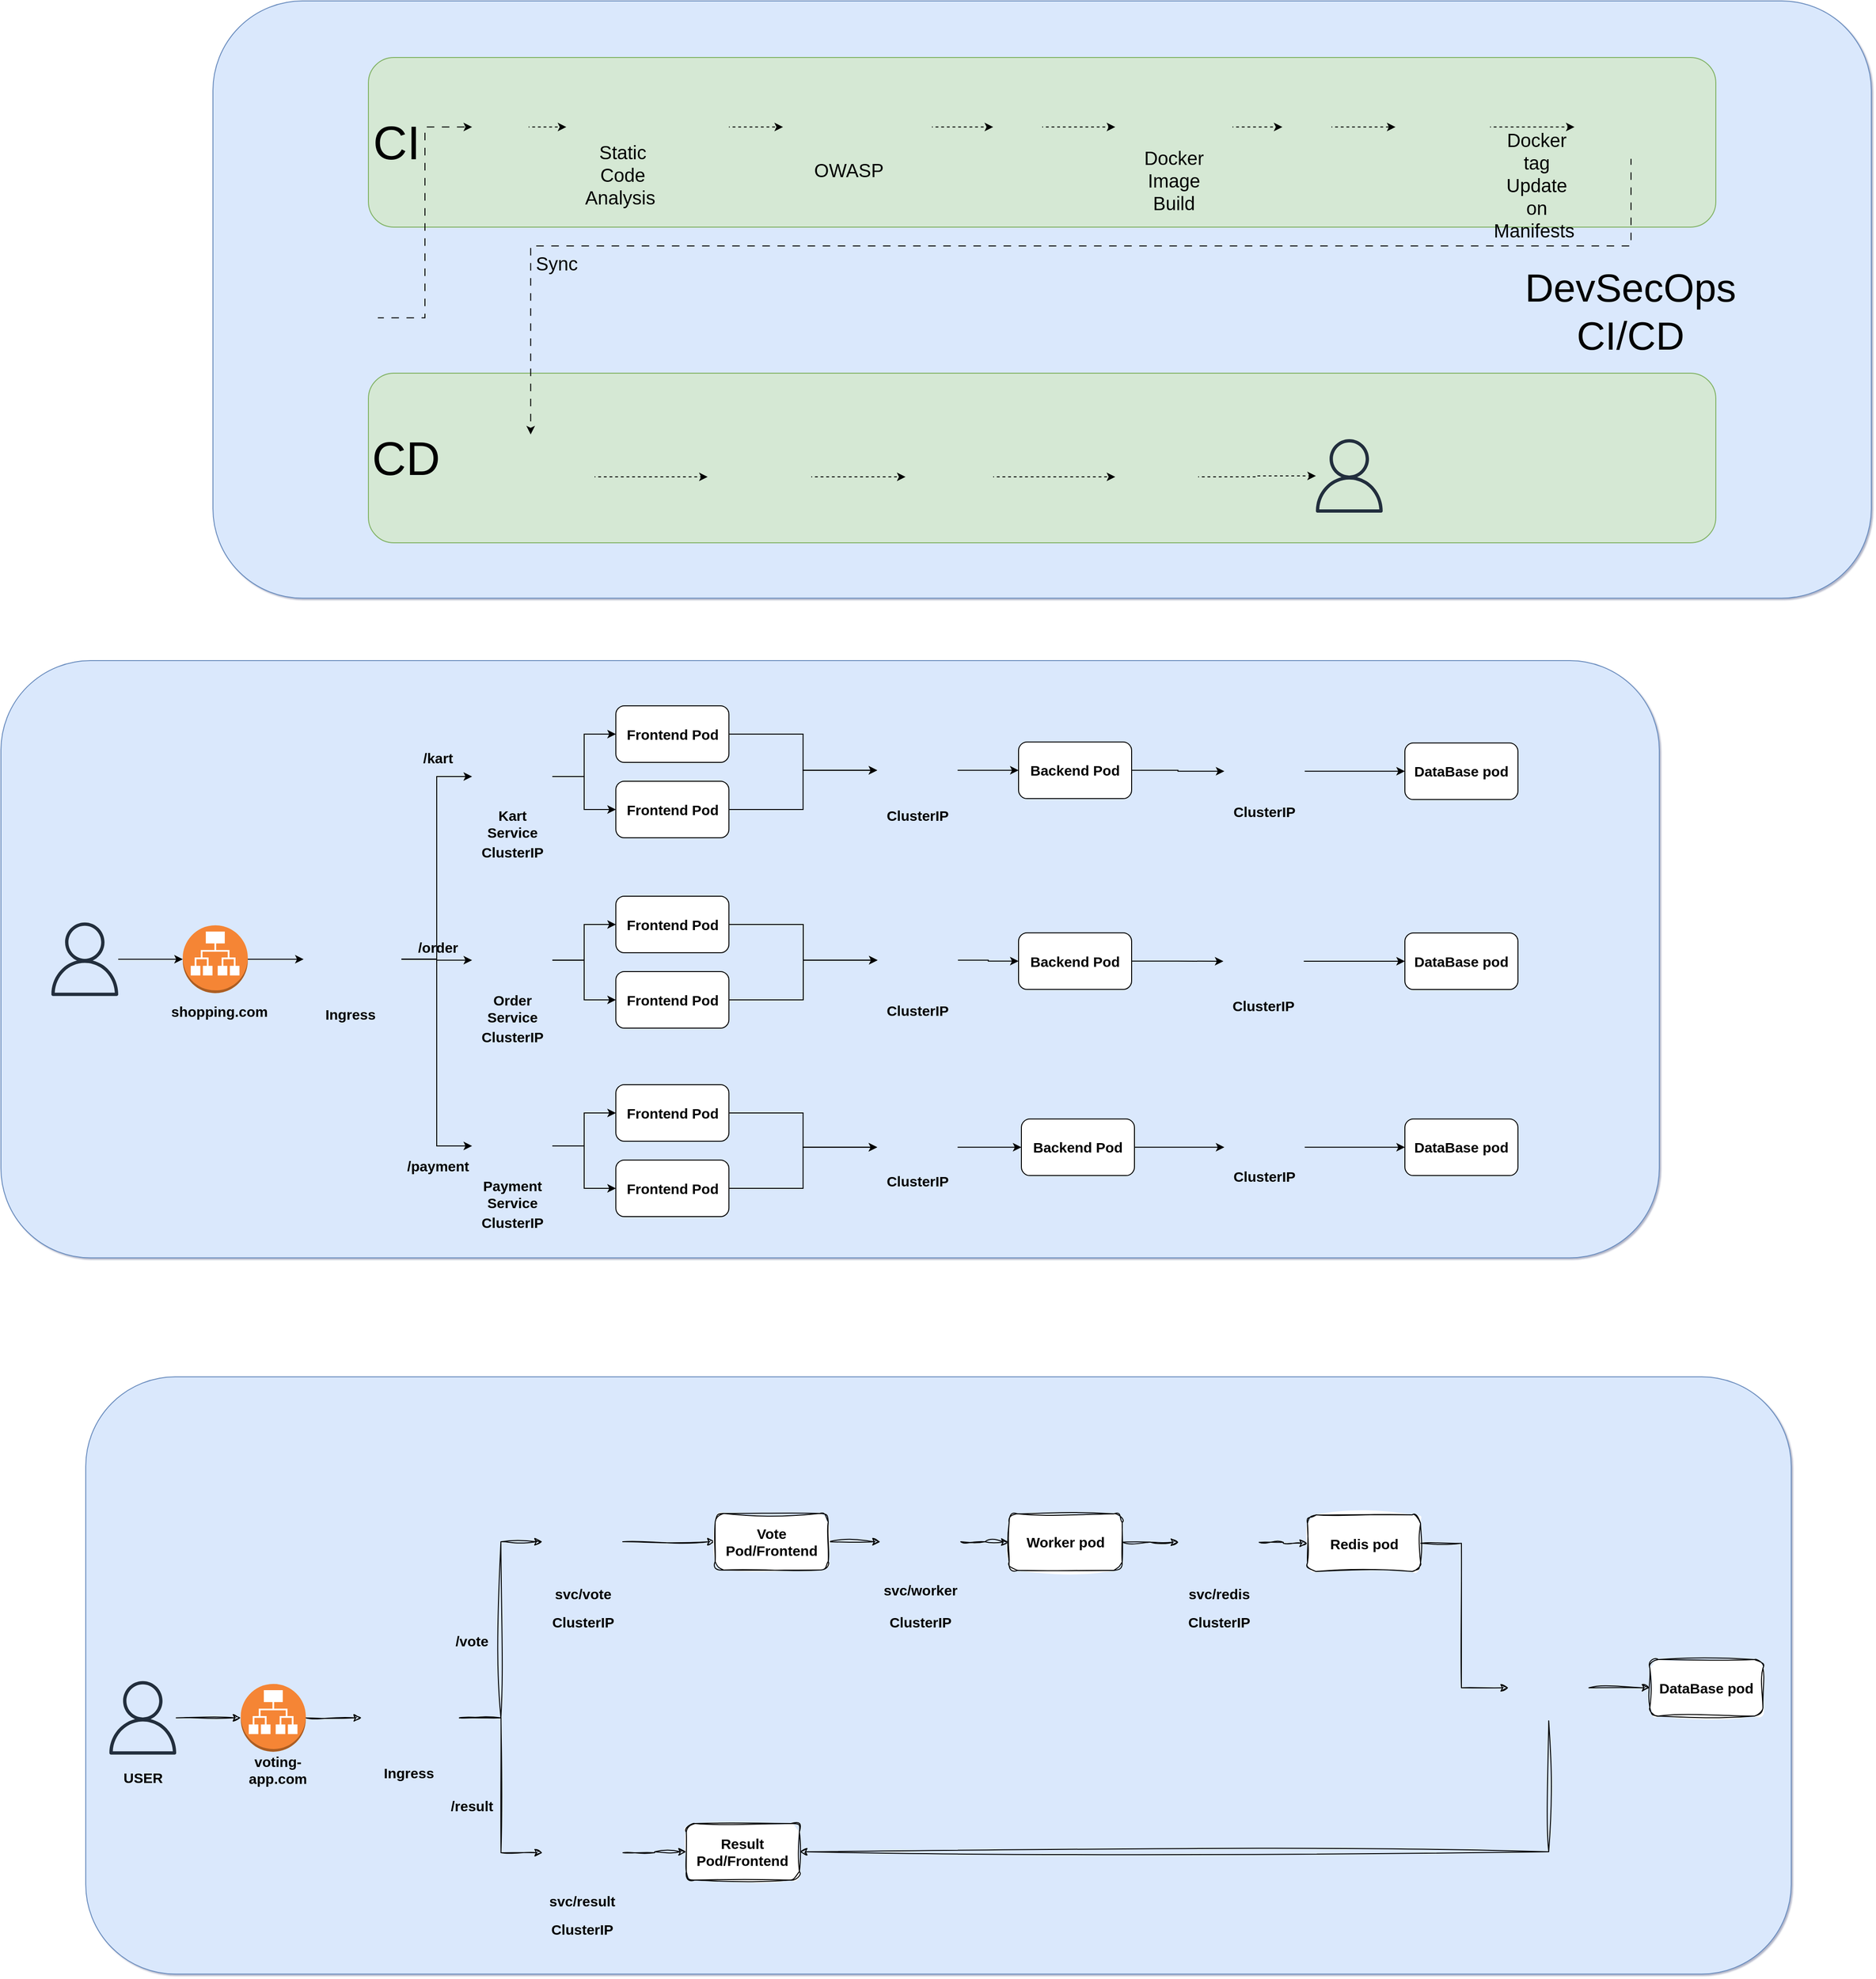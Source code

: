 <mxfile version="26.0.6">
  <diagram name="Page-1" id="FletzxpNU2K9Tte4MwrH">
    <mxGraphModel dx="3707" dy="2203" grid="1" gridSize="10" guides="1" tooltips="1" connect="1" arrows="1" fold="1" page="1" pageScale="1" pageWidth="1100" pageHeight="850" math="0" shadow="1">
      <root>
        <mxCell id="0" />
        <mxCell id="1" parent="0" />
        <mxCell id="z1S6B159UmJ4UckOpCPx-83" value="" style="rounded=1;whiteSpace=wrap;html=1;fillColor=#dae8fc;strokeColor=#6c8ebf;fontStyle=1;fontSize=15;" vertex="1" parent="1">
          <mxGeometry x="-510" y="1400" width="1810" height="633.75" as="geometry" />
        </mxCell>
        <mxCell id="Zp9bopaUCP8zhnC8v-5o-43" value="" style="rounded=1;whiteSpace=wrap;html=1;fillColor=#dae8fc;strokeColor=#6c8ebf;" parent="1" vertex="1">
          <mxGeometry x="-375" y="-60" width="1760" height="633.75" as="geometry" />
        </mxCell>
        <mxCell id="Zp9bopaUCP8zhnC8v-5o-44" value="" style="rounded=1;whiteSpace=wrap;html=1;fillColor=#d5e8d4;strokeColor=#82b366;" parent="1" vertex="1">
          <mxGeometry x="-210" width="1430" height="180" as="geometry" />
        </mxCell>
        <mxCell id="Zp9bopaUCP8zhnC8v-5o-45" value="" style="rounded=1;whiteSpace=wrap;html=1;fillColor=#d5e8d4;strokeColor=#82b366;labelBackgroundColor=none;" parent="1" vertex="1">
          <mxGeometry x="-210" y="335" width="1430" height="180" as="geometry" />
        </mxCell>
        <mxCell id="Zp9bopaUCP8zhnC8v-5o-13" style="edgeStyle=orthogonalEdgeStyle;rounded=0;orthogonalLoop=1;jettySize=auto;html=1;entryX=0;entryY=0.5;entryDx=0;entryDy=0;flowAnimation=1;" parent="1" source="Zp9bopaUCP8zhnC8v-5o-1" target="Zp9bopaUCP8zhnC8v-5o-3" edge="1">
          <mxGeometry relative="1" as="geometry" />
        </mxCell>
        <mxCell id="Zp9bopaUCP8zhnC8v-5o-1" value="" style="shape=image;verticalLabelPosition=bottom;labelBackgroundColor=default;verticalAlign=top;aspect=fixed;imageAspect=0;image=https://logolook.net/wp-content/uploads/2022/12/GitHub-Logo.png;" parent="1" vertex="1">
          <mxGeometry x="-320" y="242.5" width="120" height="67.5" as="geometry" />
        </mxCell>
        <mxCell id="Zp9bopaUCP8zhnC8v-5o-22" style="edgeStyle=orthogonalEdgeStyle;rounded=0;orthogonalLoop=1;jettySize=auto;html=1;entryX=0;entryY=0.5;entryDx=0;entryDy=0;flowAnimation=1;dashed=1;" parent="1" source="Zp9bopaUCP8zhnC8v-5o-3" target="Zp9bopaUCP8zhnC8v-5o-5" edge="1">
          <mxGeometry relative="1" as="geometry" />
        </mxCell>
        <mxCell id="Zp9bopaUCP8zhnC8v-5o-3" value="" style="shape=image;verticalLabelPosition=bottom;labelBackgroundColor=default;verticalAlign=top;aspect=fixed;imageAspect=0;image=https://upload.wikimedia.org/wikipedia/commons/thumb/e/e9/Jenkins_logo.svg/1483px-Jenkins_logo.svg.png;" parent="1" vertex="1">
          <mxGeometry x="-100" y="32.33" width="60" height="82.85" as="geometry" />
        </mxCell>
        <mxCell id="Zp9bopaUCP8zhnC8v-5o-20" style="edgeStyle=orthogonalEdgeStyle;rounded=0;orthogonalLoop=1;jettySize=auto;html=1;entryX=0;entryY=0.5;entryDx=0;entryDy=0;flowAnimation=1;dashed=1;" parent="1" source="Zp9bopaUCP8zhnC8v-5o-4" target="kJF5AU2SEee2FHh_53xt-1" edge="1">
          <mxGeometry relative="1" as="geometry">
            <mxPoint x="870" y="73.75" as="targetPoint" />
          </mxGeometry>
        </mxCell>
        <mxCell id="Zp9bopaUCP8zhnC8v-5o-4" value="" style="shape=image;verticalLabelPosition=bottom;labelBackgroundColor=default;verticalAlign=top;aspect=fixed;imageAspect=0;image=https://static-00.iconduck.com/assets.00/trivy-icon-1248x2048-jvb9x51r.png;" parent="1" vertex="1">
          <mxGeometry x="760" y="31" width="52.08" height="85.5" as="geometry" />
        </mxCell>
        <mxCell id="Zp9bopaUCP8zhnC8v-5o-21" style="edgeStyle=orthogonalEdgeStyle;rounded=0;orthogonalLoop=1;jettySize=auto;html=1;entryX=0;entryY=0.5;entryDx=0;entryDy=0;flowAnimation=1;dashed=1;" parent="1" source="Zp9bopaUCP8zhnC8v-5o-5" target="Zp9bopaUCP8zhnC8v-5o-7" edge="1">
          <mxGeometry relative="1" as="geometry" />
        </mxCell>
        <mxCell id="Zp9bopaUCP8zhnC8v-5o-5" value="" style="shape=image;verticalLabelPosition=bottom;labelBackgroundColor=default;verticalAlign=top;aspect=fixed;imageAspect=0;image=https://static-00.iconduck.com/assets.00/sonarqube-icon-2048x499-b6mw67zs.png;" parent="1" vertex="1">
          <mxGeometry y="52.76" width="172.6" height="42" as="geometry" />
        </mxCell>
        <mxCell id="yrw4BJJYyJAJMMiqZRWE-4" value="" style="edgeStyle=orthogonalEdgeStyle;rounded=0;orthogonalLoop=1;jettySize=auto;html=1;flowAnimation=1;dashed=1;" parent="1" source="Zp9bopaUCP8zhnC8v-5o-7" target="yrw4BJJYyJAJMMiqZRWE-3" edge="1">
          <mxGeometry relative="1" as="geometry" />
        </mxCell>
        <mxCell id="Zp9bopaUCP8zhnC8v-5o-7" value="" style="shape=image;verticalLabelPosition=bottom;labelBackgroundColor=default;verticalAlign=top;aspect=fixed;imageAspect=0;image=https://blogger.googleusercontent.com/img/b/R29vZ2xl/AVvXsEglo6MalGbIc81QBbz1jqOU8B0085n2UVJCaH9SfhIfxA0MYt1dEFk2-zwiD-qE16LkgxrJgrbgfuRdoyn1PJho_kqKA_0VlMfW9-waWAuhLT9El1w9XQpbyBj_-3MCTMml9gdUmU9k4Ek/s1600/DependencyCheck.png;" parent="1" vertex="1">
          <mxGeometry x="230" y="48.75" width="158.02" height="50" as="geometry" />
        </mxCell>
        <mxCell id="Zp9bopaUCP8zhnC8v-5o-12" value="" style="shape=image;verticalLabelPosition=bottom;labelBackgroundColor=default;verticalAlign=top;aspect=fixed;imageAspect=0;image=https://static-00.iconduck.com/assets.00/terraform-icon-1803x2048-hodrzd3t.png;" parent="1" vertex="1">
          <mxGeometry x="-340" y="60" width="52.8" height="60" as="geometry" />
        </mxCell>
        <mxCell id="Zp9bopaUCP8zhnC8v-5o-18" style="edgeStyle=orthogonalEdgeStyle;rounded=0;orthogonalLoop=1;jettySize=auto;html=1;entryX=0;entryY=0.5;entryDx=0;entryDy=0;flowAnimation=1;dashed=1;" parent="1" source="Zp9bopaUCP8zhnC8v-5o-15" target="Zp9bopaUCP8zhnC8v-5o-4" edge="1">
          <mxGeometry relative="1" as="geometry">
            <mxPoint x="680" y="73.75" as="targetPoint" />
          </mxGeometry>
        </mxCell>
        <mxCell id="Zp9bopaUCP8zhnC8v-5o-15" value="" style="shape=image;verticalLabelPosition=bottom;labelBackgroundColor=default;verticalAlign=top;aspect=fixed;imageAspect=0;image=https://logos-world.net/wp-content/uploads/2021/02/Docker-Logo.png;" parent="1" vertex="1">
          <mxGeometry x="582.6" y="38.75" width="124.44" height="70" as="geometry" />
        </mxCell>
        <mxCell id="Zp9bopaUCP8zhnC8v-5o-17" value="Docker Image Build" style="text;html=1;align=center;verticalAlign=middle;whiteSpace=wrap;rounded=0;fontSize=20;" parent="1" vertex="1">
          <mxGeometry x="614.82" y="115.18" width="60" height="30" as="geometry" />
        </mxCell>
        <mxCell id="Zp9bopaUCP8zhnC8v-5o-34" style="edgeStyle=orthogonalEdgeStyle;rounded=0;orthogonalLoop=1;jettySize=auto;html=1;entryX=0.5;entryY=0;entryDx=0;entryDy=0;flowAnimation=1;exitX=0.5;exitY=1;exitDx=0;exitDy=0;" parent="1" source="Zp9bopaUCP8zhnC8v-5o-36" target="Zp9bopaUCP8zhnC8v-5o-25" edge="1">
          <mxGeometry relative="1" as="geometry">
            <mxPoint x="-37.795" y="390" as="targetPoint" />
            <mxPoint x="927.429" y="93.75" as="sourcePoint" />
            <Array as="points">
              <mxPoint x="1130" y="200" />
              <mxPoint x="-38" y="200" />
            </Array>
          </mxGeometry>
        </mxCell>
        <mxCell id="Zp9bopaUCP8zhnC8v-5o-37" style="edgeStyle=orthogonalEdgeStyle;rounded=0;orthogonalLoop=1;jettySize=auto;html=1;entryX=0;entryY=0.5;entryDx=0;entryDy=0;flowAnimation=1;dashed=1;exitX=1;exitY=0.5;exitDx=0;exitDy=0;" parent="1" source="kJF5AU2SEee2FHh_53xt-1" target="Zp9bopaUCP8zhnC8v-5o-36" edge="1">
          <mxGeometry relative="1" as="geometry">
            <mxPoint x="984.95" y="73.75" as="sourcePoint" />
          </mxGeometry>
        </mxCell>
        <mxCell id="Zp9bopaUCP8zhnC8v-5o-24" value="" style="shape=image;verticalLabelPosition=bottom;labelBackgroundColor=default;verticalAlign=top;aspect=fixed;imageAspect=0;image=https://upload.wikimedia.org/wikipedia/commons/0/05/Ansible_Logo.png;" parent="1" vertex="1">
          <mxGeometry x="-353.6" y="137.5" width="80" height="80" as="geometry" />
        </mxCell>
        <mxCell id="Zp9bopaUCP8zhnC8v-5o-27" style="edgeStyle=orthogonalEdgeStyle;rounded=0;orthogonalLoop=1;jettySize=auto;html=1;entryX=0;entryY=0.5;entryDx=0;entryDy=0;flowAnimation=1;dashed=1;" parent="1" source="Zp9bopaUCP8zhnC8v-5o-25" target="Zp9bopaUCP8zhnC8v-5o-28" edge="1">
          <mxGeometry relative="1" as="geometry">
            <mxPoint x="160" y="445" as="targetPoint" />
          </mxGeometry>
        </mxCell>
        <mxCell id="Zp9bopaUCP8zhnC8v-5o-25" value="" style="shape=image;verticalLabelPosition=bottom;labelBackgroundColor=default;verticalAlign=top;aspect=fixed;imageAspect=0;image=https://www.opsmx.com/wp-content/uploads/2022/07/Argo-1-e1630327305635-1.png;" parent="1" vertex="1">
          <mxGeometry x="-105.59" y="400" width="135.59" height="90" as="geometry" />
        </mxCell>
        <mxCell id="Zp9bopaUCP8zhnC8v-5o-30" style="edgeStyle=orthogonalEdgeStyle;rounded=0;orthogonalLoop=1;jettySize=auto;html=1;flowAnimation=1;dashed=1;" parent="1" source="Zp9bopaUCP8zhnC8v-5o-28" target="Zp9bopaUCP8zhnC8v-5o-29" edge="1">
          <mxGeometry relative="1" as="geometry" />
        </mxCell>
        <mxCell id="Zp9bopaUCP8zhnC8v-5o-28" value="" style="shape=image;verticalLabelPosition=bottom;labelBackgroundColor=default;verticalAlign=top;aspect=fixed;imageAspect=0;image=https://juststickers.in/wp-content/uploads/2018/11/kubernetes-wordmark.png;" parent="1" vertex="1">
          <mxGeometry x="150" y="390" width="110" height="110" as="geometry" />
        </mxCell>
        <mxCell id="Zp9bopaUCP8zhnC8v-5o-32" style="edgeStyle=orthogonalEdgeStyle;rounded=0;orthogonalLoop=1;jettySize=auto;html=1;entryX=0;entryY=0.5;entryDx=0;entryDy=0;flowAnimation=1;dashed=1;" parent="1" source="Zp9bopaUCP8zhnC8v-5o-29" target="Zp9bopaUCP8zhnC8v-5o-31" edge="1">
          <mxGeometry relative="1" as="geometry" />
        </mxCell>
        <mxCell id="Zp9bopaUCP8zhnC8v-5o-29" value="" style="shape=image;verticalLabelPosition=bottom;labelBackgroundColor=default;verticalAlign=top;aspect=fixed;imageAspect=0;image=https://i.pinimg.com/originals/58/87/dd/5887ddf7f68aa57b38e35196f42150c7.png;" parent="1" vertex="1">
          <mxGeometry x="360" y="405" width="93.02" height="80" as="geometry" />
        </mxCell>
        <mxCell id="Zp9bopaUCP8zhnC8v-5o-47" style="edgeStyle=orthogonalEdgeStyle;rounded=0;orthogonalLoop=1;jettySize=auto;html=1;flowAnimation=1;dashed=1;" parent="1" source="Zp9bopaUCP8zhnC8v-5o-31" target="Zp9bopaUCP8zhnC8v-5o-46" edge="1">
          <mxGeometry relative="1" as="geometry" />
        </mxCell>
        <mxCell id="Zp9bopaUCP8zhnC8v-5o-31" value="" style="shape=image;verticalLabelPosition=bottom;labelBackgroundColor=default;verticalAlign=top;aspect=fixed;imageAspect=0;image=https://upload.wikimedia.org/wikipedia/commons/thumb/a/a1/Grafana_logo.svg/800px-Grafana_logo.svg.png;" parent="1" vertex="1">
          <mxGeometry x="582.6" y="400" width="88.02" height="90" as="geometry" />
        </mxCell>
        <mxCell id="Zp9bopaUCP8zhnC8v-5o-35" value="" style="shape=image;verticalLabelPosition=bottom;labelBackgroundColor=default;verticalAlign=top;aspect=fixed;imageAspect=0;image=https://static-00.iconduck.com/assets.00/aws-icon-2048x2048-ptyrjxdo.png;" parent="1" vertex="1">
          <mxGeometry x="-350" y="-36.25" width="85" height="85" as="geometry" />
        </mxCell>
        <mxCell id="Zp9bopaUCP8zhnC8v-5o-36" value="" style="shape=image;verticalLabelPosition=bottom;labelBackgroundColor=default;verticalAlign=top;aspect=fixed;imageAspect=0;image=https://logolook.net/wp-content/uploads/2022/12/GitHub-Logo.png;" parent="1" vertex="1">
          <mxGeometry x="1070" y="40" width="120" height="67.5" as="geometry" />
        </mxCell>
        <mxCell id="Zp9bopaUCP8zhnC8v-5o-46" value="" style="outlineConnect=0;fontColor=#232F3E;gradientColor=none;fillColor=#232F3D;strokeColor=none;dashed=0;verticalLabelPosition=bottom;verticalAlign=top;align=center;html=1;fontSize=12;fontStyle=0;aspect=fixed;pointerEvents=1;shape=mxgraph.aws4.user;" parent="1" vertex="1">
          <mxGeometry x="792" y="405" width="78" height="78" as="geometry" />
        </mxCell>
        <mxCell id="Zp9bopaUCP8zhnC8v-5o-48" value="DevSecOps CI/CD" style="text;html=1;align=center;verticalAlign=middle;whiteSpace=wrap;rounded=0;fontSize=42;" parent="1" vertex="1">
          <mxGeometry x="1021.4" y="230" width="217.2" height="80" as="geometry" />
        </mxCell>
        <mxCell id="Zp9bopaUCP8zhnC8v-5o-49" value="CI" style="text;html=1;align=center;verticalAlign=middle;whiteSpace=wrap;rounded=0;fontSize=50;" parent="1" vertex="1">
          <mxGeometry x="-210" y="75.0" width="60" height="30" as="geometry" />
        </mxCell>
        <mxCell id="Zp9bopaUCP8zhnC8v-5o-50" value="CD" style="text;html=1;align=center;verticalAlign=middle;whiteSpace=wrap;rounded=0;fontSize=50;" parent="1" vertex="1">
          <mxGeometry x="-200.0" y="410" width="60" height="30" as="geometry" />
        </mxCell>
        <mxCell id="Ye_nrfRPRzjRZ5T-cUN8-1" value="Docker tag Update on Manifests&amp;nbsp;" style="text;html=1;align=center;verticalAlign=middle;whiteSpace=wrap;rounded=0;strokeWidth=10;fontSize=20;" parent="1" vertex="1">
          <mxGeometry x="1000" y="120" width="60" height="30" as="geometry" />
        </mxCell>
        <mxCell id="Ye_nrfRPRzjRZ5T-cUN8-2" value="Static Code Analysis&amp;nbsp;" style="text;html=1;align=center;verticalAlign=middle;whiteSpace=wrap;rounded=0;fontSize=20;" parent="1" vertex="1">
          <mxGeometry x="30" y="108.75" width="60" height="30" as="geometry" />
        </mxCell>
        <mxCell id="Ye_nrfRPRzjRZ5T-cUN8-3" value="OWASP" style="text;html=1;align=center;verticalAlign=middle;whiteSpace=wrap;rounded=0;fontSize=20;" parent="1" vertex="1">
          <mxGeometry x="270" y="103.75" width="60" height="30" as="geometry" />
        </mxCell>
        <mxCell id="Ye_nrfRPRzjRZ5T-cUN8-4" value="Sync" style="text;html=1;align=center;verticalAlign=middle;whiteSpace=wrap;rounded=0;fontSize=20;" parent="1" vertex="1">
          <mxGeometry x="-40" y="203.44" width="60" height="30" as="geometry" />
        </mxCell>
        <mxCell id="yrw4BJJYyJAJMMiqZRWE-6" style="edgeStyle=orthogonalEdgeStyle;rounded=0;orthogonalLoop=1;jettySize=auto;html=1;entryX=0;entryY=0.5;entryDx=0;entryDy=0;flowAnimation=1;dashed=1;" parent="1" source="yrw4BJJYyJAJMMiqZRWE-3" target="Zp9bopaUCP8zhnC8v-5o-15" edge="1">
          <mxGeometry relative="1" as="geometry" />
        </mxCell>
        <mxCell id="yrw4BJJYyJAJMMiqZRWE-3" value="" style="shape=image;verticalLabelPosition=bottom;labelBackgroundColor=default;verticalAlign=top;aspect=fixed;imageAspect=0;image=https://static-00.iconduck.com/assets.00/trivy-icon-1248x2048-jvb9x51r.png;" parent="1" vertex="1">
          <mxGeometry x="453.02" y="31" width="52.08" height="85.5" as="geometry" />
        </mxCell>
        <mxCell id="kJF5AU2SEee2FHh_53xt-2" value="" style="rounded=1;whiteSpace=wrap;html=1;fillColor=#dae8fc;strokeColor=#6c8ebf;fontStyle=1;fontSize=15;" parent="1" vertex="1">
          <mxGeometry x="-600" y="639.99" width="1760" height="633.75" as="geometry" />
        </mxCell>
        <mxCell id="kJF5AU2SEee2FHh_53xt-1" value="" style="shape=image;verticalLabelPosition=bottom;labelBackgroundColor=default;verticalAlign=top;aspect=fixed;imageAspect=0;image=https://images.squarespace-cdn.com/content/v1/5979393017bffc7e4595795b/1612198269255-W6DPDQBCHH716OYRSJWJ/docker-hub-logo.png;" parent="1" vertex="1">
          <mxGeometry x="880" y="33.75" width="100.39" height="80" as="geometry" />
        </mxCell>
        <mxCell id="kJF5AU2SEee2FHh_53xt-3" value="" style="outlineConnect=0;fontColor=#232F3E;gradientColor=none;fillColor=#232F3D;strokeColor=none;dashed=0;verticalLabelPosition=bottom;verticalAlign=top;align=center;html=1;fontSize=15;fontStyle=1;aspect=fixed;pointerEvents=1;shape=mxgraph.aws4.user;" parent="1" vertex="1">
          <mxGeometry x="-550" y="917.87" width="78" height="78" as="geometry" />
        </mxCell>
        <mxCell id="kJF5AU2SEee2FHh_53xt-7" style="edgeStyle=orthogonalEdgeStyle;rounded=0;orthogonalLoop=1;jettySize=auto;html=1;entryX=0;entryY=0.5;entryDx=0;entryDy=0;fontStyle=1;fontSize=15;" parent="1" source="kJF5AU2SEee2FHh_53xt-4" target="kJF5AU2SEee2FHh_53xt-6" edge="1">
          <mxGeometry relative="1" as="geometry" />
        </mxCell>
        <mxCell id="kJF5AU2SEee2FHh_53xt-4" value="" style="outlineConnect=0;dashed=0;verticalLabelPosition=bottom;verticalAlign=top;align=center;html=1;shape=mxgraph.aws3.application_load_balancer;fillColor=#F58534;gradientColor=none;fontStyle=1;fontSize=15;" parent="1" vertex="1">
          <mxGeometry x="-407" y="920.87" width="69" height="72" as="geometry" />
        </mxCell>
        <mxCell id="kJF5AU2SEee2FHh_53xt-5" style="edgeStyle=orthogonalEdgeStyle;rounded=0;orthogonalLoop=1;jettySize=auto;html=1;entryX=0;entryY=0.5;entryDx=0;entryDy=0;entryPerimeter=0;fontStyle=1;fontSize=15;" parent="1" source="kJF5AU2SEee2FHh_53xt-3" target="kJF5AU2SEee2FHh_53xt-4" edge="1">
          <mxGeometry relative="1" as="geometry" />
        </mxCell>
        <mxCell id="kJF5AU2SEee2FHh_53xt-11" style="edgeStyle=orthogonalEdgeStyle;rounded=0;orthogonalLoop=1;jettySize=auto;html=1;entryX=0;entryY=0.5;entryDx=0;entryDy=0;fontStyle=1;fontSize=15;" parent="1" source="kJF5AU2SEee2FHh_53xt-6" target="kJF5AU2SEee2FHh_53xt-10" edge="1">
          <mxGeometry relative="1" as="geometry" />
        </mxCell>
        <mxCell id="kJF5AU2SEee2FHh_53xt-26" style="edgeStyle=orthogonalEdgeStyle;rounded=0;orthogonalLoop=1;jettySize=auto;html=1;entryX=0;entryY=0.5;entryDx=0;entryDy=0;fontStyle=1;fontSize=15;" parent="1" source="kJF5AU2SEee2FHh_53xt-6" target="kJF5AU2SEee2FHh_53xt-25" edge="1">
          <mxGeometry relative="1" as="geometry" />
        </mxCell>
        <mxCell id="kJF5AU2SEee2FHh_53xt-30" style="edgeStyle=orthogonalEdgeStyle;rounded=0;orthogonalLoop=1;jettySize=auto;html=1;entryX=0;entryY=0.5;entryDx=0;entryDy=0;fontStyle=1;fontSize=15;" parent="1" source="kJF5AU2SEee2FHh_53xt-6" target="kJF5AU2SEee2FHh_53xt-28" edge="1">
          <mxGeometry relative="1" as="geometry" />
        </mxCell>
        <mxCell id="kJF5AU2SEee2FHh_53xt-6" value="" style="shape=image;verticalLabelPosition=bottom;labelBackgroundColor=default;verticalAlign=top;aspect=fixed;imageAspect=0;image=https://miro.medium.com/v2/resize:fit:672/1*IBh4DjOb02cT1TPW5GFZDg.png;fontStyle=1;fontSize=15;" parent="1" vertex="1">
          <mxGeometry x="-278.78" y="916.87" width="103.78" height="80" as="geometry" />
        </mxCell>
        <mxCell id="kJF5AU2SEee2FHh_53xt-18" style="edgeStyle=orthogonalEdgeStyle;rounded=0;orthogonalLoop=1;jettySize=auto;html=1;entryX=0;entryY=0.5;entryDx=0;entryDy=0;fontStyle=1;fontSize=15;" parent="1" source="kJF5AU2SEee2FHh_53xt-10" target="kJF5AU2SEee2FHh_53xt-17" edge="1">
          <mxGeometry relative="1" as="geometry" />
        </mxCell>
        <mxCell id="kJF5AU2SEee2FHh_53xt-22" style="edgeStyle=orthogonalEdgeStyle;rounded=0;orthogonalLoop=1;jettySize=auto;html=1;entryX=0;entryY=0.5;entryDx=0;entryDy=0;fontStyle=1;fontSize=15;" parent="1" source="kJF5AU2SEee2FHh_53xt-10" target="kJF5AU2SEee2FHh_53xt-20" edge="1">
          <mxGeometry relative="1" as="geometry" />
        </mxCell>
        <mxCell id="kJF5AU2SEee2FHh_53xt-10" value="" style="shape=image;verticalLabelPosition=bottom;labelBackgroundColor=default;verticalAlign=top;aspect=fixed;imageAspect=0;image=https://miro.medium.com/v2/resize:fit:546/1*ZlQffqUWhkxqbKI--ZUitg.png;fontStyle=1;fontSize=15;" parent="1" vertex="1">
          <mxGeometry x="-100" y="728" width="85.31" height="70" as="geometry" />
        </mxCell>
        <mxCell id="kJF5AU2SEee2FHh_53xt-14" value="" style="shape=image;verticalLabelPosition=bottom;labelBackgroundColor=default;verticalAlign=top;aspect=fixed;imageAspect=0;image=https://juststickers.in/wp-content/uploads/2018/11/kubernetes-wordmark.png;fontStyle=1;fontSize=15;" parent="1" vertex="1">
          <mxGeometry x="-343.6" y="650" width="60" height="60" as="geometry" />
        </mxCell>
        <mxCell id="kJF5AU2SEee2FHh_53xt-50" style="edgeStyle=orthogonalEdgeStyle;rounded=0;orthogonalLoop=1;jettySize=auto;html=1;entryX=0;entryY=0.5;entryDx=0;entryDy=0;fontStyle=1;fontSize=15;" parent="1" source="kJF5AU2SEee2FHh_53xt-17" target="kJF5AU2SEee2FHh_53xt-42" edge="1">
          <mxGeometry relative="1" as="geometry" />
        </mxCell>
        <mxCell id="kJF5AU2SEee2FHh_53xt-17" value="Frontend Pod" style="rounded=1;whiteSpace=wrap;html=1;fontStyle=1;fontSize=15;" parent="1" vertex="1">
          <mxGeometry x="52.6" y="688" width="120" height="60" as="geometry" />
        </mxCell>
        <mxCell id="kJF5AU2SEee2FHh_53xt-51" style="edgeStyle=orthogonalEdgeStyle;rounded=0;orthogonalLoop=1;jettySize=auto;html=1;entryX=0;entryY=0.5;entryDx=0;entryDy=0;fontStyle=1;fontSize=15;" parent="1" source="kJF5AU2SEee2FHh_53xt-20" target="kJF5AU2SEee2FHh_53xt-42" edge="1">
          <mxGeometry relative="1" as="geometry" />
        </mxCell>
        <mxCell id="kJF5AU2SEee2FHh_53xt-20" value="Frontend Pod" style="rounded=1;whiteSpace=wrap;html=1;fontStyle=1;fontSize=15;" parent="1" vertex="1">
          <mxGeometry x="52.6" y="768" width="120" height="60" as="geometry" />
        </mxCell>
        <mxCell id="kJF5AU2SEee2FHh_53xt-24" value="Kart Service" style="text;html=1;align=center;verticalAlign=middle;whiteSpace=wrap;rounded=0;fontStyle=1;fontSize=15;" parent="1" vertex="1">
          <mxGeometry x="-87.34" y="798" width="60" height="30" as="geometry" />
        </mxCell>
        <mxCell id="kJF5AU2SEee2FHh_53xt-37" style="edgeStyle=orthogonalEdgeStyle;rounded=0;orthogonalLoop=1;jettySize=auto;html=1;entryX=0;entryY=0.5;entryDx=0;entryDy=0;fontStyle=1;fontSize=15;" parent="1" source="kJF5AU2SEee2FHh_53xt-25" target="kJF5AU2SEee2FHh_53xt-31" edge="1">
          <mxGeometry relative="1" as="geometry" />
        </mxCell>
        <mxCell id="kJF5AU2SEee2FHh_53xt-38" style="edgeStyle=orthogonalEdgeStyle;rounded=0;orthogonalLoop=1;jettySize=auto;html=1;entryX=0;entryY=0.5;entryDx=0;entryDy=0;fontStyle=1;fontSize=15;" parent="1" source="kJF5AU2SEee2FHh_53xt-25" target="kJF5AU2SEee2FHh_53xt-32" edge="1">
          <mxGeometry relative="1" as="geometry" />
        </mxCell>
        <mxCell id="kJF5AU2SEee2FHh_53xt-25" value="" style="shape=image;verticalLabelPosition=bottom;labelBackgroundColor=default;verticalAlign=top;aspect=fixed;imageAspect=0;image=https://miro.medium.com/v2/resize:fit:546/1*ZlQffqUWhkxqbKI--ZUitg.png;fontStyle=1;fontSize=15;" parent="1" vertex="1">
          <mxGeometry x="-100" y="922.87" width="85.31" height="70" as="geometry" />
        </mxCell>
        <mxCell id="kJF5AU2SEee2FHh_53xt-27" value="Order Service" style="text;html=1;align=center;verticalAlign=middle;whiteSpace=wrap;rounded=0;fontStyle=1;fontSize=15;" parent="1" vertex="1">
          <mxGeometry x="-87.34" y="994" width="60" height="30" as="geometry" />
        </mxCell>
        <mxCell id="kJF5AU2SEee2FHh_53xt-35" style="edgeStyle=orthogonalEdgeStyle;rounded=0;orthogonalLoop=1;jettySize=auto;html=1;entryX=0;entryY=0.5;entryDx=0;entryDy=0;fontStyle=1;fontSize=15;" parent="1" source="kJF5AU2SEee2FHh_53xt-28" target="kJF5AU2SEee2FHh_53xt-33" edge="1">
          <mxGeometry relative="1" as="geometry" />
        </mxCell>
        <mxCell id="kJF5AU2SEee2FHh_53xt-36" style="edgeStyle=orthogonalEdgeStyle;rounded=0;orthogonalLoop=1;jettySize=auto;html=1;entryX=0;entryY=0.5;entryDx=0;entryDy=0;fontStyle=1;fontSize=15;" parent="1" source="kJF5AU2SEee2FHh_53xt-28" target="kJF5AU2SEee2FHh_53xt-34" edge="1">
          <mxGeometry relative="1" as="geometry" />
        </mxCell>
        <mxCell id="kJF5AU2SEee2FHh_53xt-28" value="" style="shape=image;verticalLabelPosition=bottom;labelBackgroundColor=default;verticalAlign=top;aspect=fixed;imageAspect=0;image=https://miro.medium.com/v2/resize:fit:546/1*ZlQffqUWhkxqbKI--ZUitg.png;fontStyle=1;fontSize=15;" parent="1" vertex="1">
          <mxGeometry x="-100" y="1120" width="85.31" height="70" as="geometry" />
        </mxCell>
        <mxCell id="kJF5AU2SEee2FHh_53xt-29" value="Payment Service" style="text;html=1;align=center;verticalAlign=middle;whiteSpace=wrap;rounded=0;fontStyle=1;fontSize=15;" parent="1" vertex="1">
          <mxGeometry x="-87.34" y="1191" width="60" height="30" as="geometry" />
        </mxCell>
        <mxCell id="kJF5AU2SEee2FHh_53xt-48" style="edgeStyle=orthogonalEdgeStyle;rounded=0;orthogonalLoop=1;jettySize=auto;html=1;entryX=0;entryY=0.5;entryDx=0;entryDy=0;fontStyle=1;fontSize=15;" parent="1" source="kJF5AU2SEee2FHh_53xt-31" target="kJF5AU2SEee2FHh_53xt-40" edge="1">
          <mxGeometry relative="1" as="geometry" />
        </mxCell>
        <mxCell id="kJF5AU2SEee2FHh_53xt-31" value="Frontend Pod" style="rounded=1;whiteSpace=wrap;html=1;fontStyle=1;fontSize=15;" parent="1" vertex="1">
          <mxGeometry x="52.6" y="890" width="120" height="60" as="geometry" />
        </mxCell>
        <mxCell id="kJF5AU2SEee2FHh_53xt-49" style="edgeStyle=orthogonalEdgeStyle;rounded=0;orthogonalLoop=1;jettySize=auto;html=1;entryX=0;entryY=0.5;entryDx=0;entryDy=0;fontStyle=1;fontSize=15;" parent="1" source="kJF5AU2SEee2FHh_53xt-32" target="kJF5AU2SEee2FHh_53xt-40" edge="1">
          <mxGeometry relative="1" as="geometry" />
        </mxCell>
        <mxCell id="kJF5AU2SEee2FHh_53xt-32" value="Frontend Pod" style="rounded=1;whiteSpace=wrap;html=1;fontStyle=1;fontSize=15;" parent="1" vertex="1">
          <mxGeometry x="52.6" y="970" width="120" height="60" as="geometry" />
        </mxCell>
        <mxCell id="kJF5AU2SEee2FHh_53xt-46" style="edgeStyle=orthogonalEdgeStyle;rounded=0;orthogonalLoop=1;jettySize=auto;html=1;entryX=0;entryY=0.5;entryDx=0;entryDy=0;fontStyle=1;fontSize=15;" parent="1" source="kJF5AU2SEee2FHh_53xt-33" target="kJF5AU2SEee2FHh_53xt-44" edge="1">
          <mxGeometry relative="1" as="geometry" />
        </mxCell>
        <mxCell id="kJF5AU2SEee2FHh_53xt-33" value="Frontend Pod" style="rounded=1;whiteSpace=wrap;html=1;fontStyle=1;fontSize=15;" parent="1" vertex="1">
          <mxGeometry x="52.6" y="1090" width="120" height="60" as="geometry" />
        </mxCell>
        <mxCell id="kJF5AU2SEee2FHh_53xt-47" style="edgeStyle=orthogonalEdgeStyle;rounded=0;orthogonalLoop=1;jettySize=auto;html=1;fontStyle=1;fontSize=15;" parent="1" source="kJF5AU2SEee2FHh_53xt-34" target="kJF5AU2SEee2FHh_53xt-44" edge="1">
          <mxGeometry relative="1" as="geometry" />
        </mxCell>
        <mxCell id="kJF5AU2SEee2FHh_53xt-34" value="Frontend Pod" style="rounded=1;whiteSpace=wrap;html=1;fontStyle=1;fontSize=15;" parent="1" vertex="1">
          <mxGeometry x="52.6" y="1170" width="120" height="60" as="geometry" />
        </mxCell>
        <mxCell id="kJF5AU2SEee2FHh_53xt-57" style="edgeStyle=orthogonalEdgeStyle;rounded=0;orthogonalLoop=1;jettySize=auto;html=1;entryX=0;entryY=0.5;entryDx=0;entryDy=0;fontStyle=1;fontSize=15;" parent="1" source="kJF5AU2SEee2FHh_53xt-40" target="kJF5AU2SEee2FHh_53xt-54" edge="1">
          <mxGeometry relative="1" as="geometry" />
        </mxCell>
        <mxCell id="kJF5AU2SEee2FHh_53xt-40" value="" style="shape=image;verticalLabelPosition=bottom;labelBackgroundColor=default;verticalAlign=top;aspect=fixed;imageAspect=0;image=https://miro.medium.com/v2/resize:fit:546/1*ZlQffqUWhkxqbKI--ZUitg.png;fontStyle=1;fontSize=15;" parent="1" vertex="1">
          <mxGeometry x="330.36" y="922.87" width="85.31" height="70" as="geometry" />
        </mxCell>
        <mxCell id="kJF5AU2SEee2FHh_53xt-41" value="ClusterIP" style="text;html=1;align=center;verticalAlign=middle;whiteSpace=wrap;rounded=0;fontStyle=1;fontSize=15;" parent="1" vertex="1">
          <mxGeometry x="343.38" y="996" width="60" height="30" as="geometry" />
        </mxCell>
        <mxCell id="kJF5AU2SEee2FHh_53xt-53" style="edgeStyle=orthogonalEdgeStyle;rounded=0;orthogonalLoop=1;jettySize=auto;html=1;entryX=0;entryY=0.5;entryDx=0;entryDy=0;fontStyle=1;fontSize=15;" parent="1" source="kJF5AU2SEee2FHh_53xt-42" target="kJF5AU2SEee2FHh_53xt-52" edge="1">
          <mxGeometry relative="1" as="geometry" />
        </mxCell>
        <mxCell id="kJF5AU2SEee2FHh_53xt-42" value="" style="shape=image;verticalLabelPosition=bottom;labelBackgroundColor=default;verticalAlign=top;aspect=fixed;imageAspect=0;image=https://miro.medium.com/v2/resize:fit:546/1*ZlQffqUWhkxqbKI--ZUitg.png;fontStyle=1;fontSize=15;" parent="1" vertex="1">
          <mxGeometry x="330" y="721.43" width="85.31" height="70" as="geometry" />
        </mxCell>
        <mxCell id="kJF5AU2SEee2FHh_53xt-43" value="ClusterIP" style="text;html=1;align=center;verticalAlign=middle;whiteSpace=wrap;rounded=0;fontStyle=1;fontSize=15;" parent="1" vertex="1">
          <mxGeometry x="343.02" y="788.56" width="60" height="30" as="geometry" />
        </mxCell>
        <mxCell id="kJF5AU2SEee2FHh_53xt-56" style="edgeStyle=orthogonalEdgeStyle;rounded=0;orthogonalLoop=1;jettySize=auto;html=1;entryX=0;entryY=0.5;entryDx=0;entryDy=0;fontStyle=1;fontSize=15;" parent="1" source="kJF5AU2SEee2FHh_53xt-44" target="kJF5AU2SEee2FHh_53xt-55" edge="1">
          <mxGeometry relative="1" as="geometry" />
        </mxCell>
        <mxCell id="kJF5AU2SEee2FHh_53xt-44" value="" style="shape=image;verticalLabelPosition=bottom;labelBackgroundColor=default;verticalAlign=top;aspect=fixed;imageAspect=0;image=https://miro.medium.com/v2/resize:fit:546/1*ZlQffqUWhkxqbKI--ZUitg.png;fontStyle=1;fontSize=15;" parent="1" vertex="1">
          <mxGeometry x="330" y="1121.43" width="85.31" height="70" as="geometry" />
        </mxCell>
        <mxCell id="kJF5AU2SEee2FHh_53xt-45" value="ClusterIP" style="text;html=1;align=center;verticalAlign=middle;whiteSpace=wrap;rounded=0;fontStyle=1;fontSize=15;" parent="1" vertex="1">
          <mxGeometry x="343.02" y="1176.56" width="60" height="30" as="geometry" />
        </mxCell>
        <mxCell id="kJF5AU2SEee2FHh_53xt-65" style="edgeStyle=orthogonalEdgeStyle;rounded=0;orthogonalLoop=1;jettySize=auto;html=1;entryX=0;entryY=0.5;entryDx=0;entryDy=0;fontStyle=1;fontSize=15;" parent="1" source="kJF5AU2SEee2FHh_53xt-52" target="kJF5AU2SEee2FHh_53xt-58" edge="1">
          <mxGeometry relative="1" as="geometry" />
        </mxCell>
        <mxCell id="kJF5AU2SEee2FHh_53xt-52" value="Backend Pod" style="rounded=1;whiteSpace=wrap;html=1;fontStyle=1;fontSize=15;" parent="1" vertex="1">
          <mxGeometry x="480" y="726.43" width="120" height="60" as="geometry" />
        </mxCell>
        <mxCell id="kJF5AU2SEee2FHh_53xt-66" style="edgeStyle=orthogonalEdgeStyle;rounded=0;orthogonalLoop=1;jettySize=auto;html=1;entryX=0;entryY=0.5;entryDx=0;entryDy=0;fontStyle=1;fontSize=15;" parent="1" source="kJF5AU2SEee2FHh_53xt-54" target="kJF5AU2SEee2FHh_53xt-61" edge="1">
          <mxGeometry relative="1" as="geometry" />
        </mxCell>
        <mxCell id="kJF5AU2SEee2FHh_53xt-54" value="Backend Pod" style="rounded=1;whiteSpace=wrap;html=1;fontStyle=1;fontSize=15;" parent="1" vertex="1">
          <mxGeometry x="480" y="928.87" width="120" height="60" as="geometry" />
        </mxCell>
        <mxCell id="kJF5AU2SEee2FHh_53xt-67" style="edgeStyle=orthogonalEdgeStyle;rounded=0;orthogonalLoop=1;jettySize=auto;html=1;entryX=0;entryY=0.5;entryDx=0;entryDy=0;fontStyle=1;fontSize=15;" parent="1" source="kJF5AU2SEee2FHh_53xt-55" target="kJF5AU2SEee2FHh_53xt-63" edge="1">
          <mxGeometry relative="1" as="geometry" />
        </mxCell>
        <mxCell id="kJF5AU2SEee2FHh_53xt-55" value="Backend Pod" style="rounded=1;whiteSpace=wrap;html=1;fontStyle=1;fontSize=15;" parent="1" vertex="1">
          <mxGeometry x="483" y="1126.43" width="120" height="60" as="geometry" />
        </mxCell>
        <mxCell id="kJF5AU2SEee2FHh_53xt-69" style="edgeStyle=orthogonalEdgeStyle;rounded=0;orthogonalLoop=1;jettySize=auto;html=1;fontStyle=1;fontSize=15;" parent="1" source="kJF5AU2SEee2FHh_53xt-58" target="kJF5AU2SEee2FHh_53xt-68" edge="1">
          <mxGeometry relative="1" as="geometry" />
        </mxCell>
        <mxCell id="kJF5AU2SEee2FHh_53xt-58" value="" style="shape=image;verticalLabelPosition=bottom;labelBackgroundColor=default;verticalAlign=top;aspect=fixed;imageAspect=0;image=https://miro.medium.com/v2/resize:fit:546/1*ZlQffqUWhkxqbKI--ZUitg.png;fontStyle=1;fontSize=15;" parent="1" vertex="1">
          <mxGeometry x="698.39" y="722.43" width="85.31" height="70" as="geometry" />
        </mxCell>
        <mxCell id="kJF5AU2SEee2FHh_53xt-60" value="ClusterIP" style="text;html=1;align=center;verticalAlign=middle;whiteSpace=wrap;rounded=0;fontStyle=1;fontSize=15;" parent="1" vertex="1">
          <mxGeometry x="711.04" y="784.56" width="60" height="30" as="geometry" />
        </mxCell>
        <mxCell id="kJF5AU2SEee2FHh_53xt-71" style="edgeStyle=orthogonalEdgeStyle;rounded=0;orthogonalLoop=1;jettySize=auto;html=1;entryX=0;entryY=0.5;entryDx=0;entryDy=0;fontStyle=1;fontSize=15;" parent="1" source="kJF5AU2SEee2FHh_53xt-61" target="kJF5AU2SEee2FHh_53xt-70" edge="1">
          <mxGeometry relative="1" as="geometry" />
        </mxCell>
        <mxCell id="kJF5AU2SEee2FHh_53xt-61" value="" style="shape=image;verticalLabelPosition=bottom;labelBackgroundColor=default;verticalAlign=top;aspect=fixed;imageAspect=0;image=https://miro.medium.com/v2/resize:fit:546/1*ZlQffqUWhkxqbKI--ZUitg.png;fontStyle=1;fontSize=15;" parent="1" vertex="1">
          <mxGeometry x="697.4" y="924" width="85.31" height="70" as="geometry" />
        </mxCell>
        <mxCell id="kJF5AU2SEee2FHh_53xt-62" value="ClusterIP" style="text;html=1;align=center;verticalAlign=middle;whiteSpace=wrap;rounded=0;fontStyle=1;fontSize=15;" parent="1" vertex="1">
          <mxGeometry x="710.06" y="991" width="60" height="30" as="geometry" />
        </mxCell>
        <mxCell id="kJF5AU2SEee2FHh_53xt-73" style="edgeStyle=orthogonalEdgeStyle;rounded=0;orthogonalLoop=1;jettySize=auto;html=1;entryX=0;entryY=0.5;entryDx=0;entryDy=0;fontStyle=1;fontSize=15;" parent="1" source="kJF5AU2SEee2FHh_53xt-63" target="kJF5AU2SEee2FHh_53xt-72" edge="1">
          <mxGeometry relative="1" as="geometry" />
        </mxCell>
        <mxCell id="kJF5AU2SEee2FHh_53xt-63" value="" style="shape=image;verticalLabelPosition=bottom;labelBackgroundColor=default;verticalAlign=top;aspect=fixed;imageAspect=0;image=https://miro.medium.com/v2/resize:fit:546/1*ZlQffqUWhkxqbKI--ZUitg.png;fontStyle=1;fontSize=15;" parent="1" vertex="1">
          <mxGeometry x="698.4" y="1121.43" width="85.31" height="70" as="geometry" />
        </mxCell>
        <mxCell id="kJF5AU2SEee2FHh_53xt-64" value="ClusterIP" style="text;html=1;align=center;verticalAlign=middle;whiteSpace=wrap;rounded=0;fontStyle=1;fontSize=15;" parent="1" vertex="1">
          <mxGeometry x="711.06" y="1172.43" width="60" height="30" as="geometry" />
        </mxCell>
        <mxCell id="kJF5AU2SEee2FHh_53xt-68" value="DataBase pod" style="rounded=1;whiteSpace=wrap;html=1;fontStyle=1;fontSize=15;" parent="1" vertex="1">
          <mxGeometry x="890" y="727.43" width="120" height="60" as="geometry" />
        </mxCell>
        <mxCell id="kJF5AU2SEee2FHh_53xt-70" value="DataBase pod" style="rounded=1;whiteSpace=wrap;html=1;fontStyle=1;fontSize=15;" parent="1" vertex="1">
          <mxGeometry x="890" y="929" width="120" height="60" as="geometry" />
        </mxCell>
        <mxCell id="kJF5AU2SEee2FHh_53xt-72" value="DataBase pod" style="rounded=1;whiteSpace=wrap;html=1;fontStyle=1;fontSize=15;" parent="1" vertex="1">
          <mxGeometry x="890" y="1126.43" width="120" height="60" as="geometry" />
        </mxCell>
        <mxCell id="kJF5AU2SEee2FHh_53xt-74" value="/kart" style="text;html=1;align=center;verticalAlign=middle;whiteSpace=wrap;rounded=0;fontStyle=1;fontSize=15;" parent="1" vertex="1">
          <mxGeometry x="-165.59" y="728" width="60" height="30" as="geometry" />
        </mxCell>
        <mxCell id="kJF5AU2SEee2FHh_53xt-75" value="/order" style="text;html=1;align=center;verticalAlign=middle;whiteSpace=wrap;rounded=0;fontStyle=1;fontSize=15;" parent="1" vertex="1">
          <mxGeometry x="-165.59" y="929" width="60" height="30" as="geometry" />
        </mxCell>
        <mxCell id="kJF5AU2SEee2FHh_53xt-76" value="/payment" style="text;html=1;align=center;verticalAlign=middle;whiteSpace=wrap;rounded=0;fontStyle=1;fontSize=15;" parent="1" vertex="1">
          <mxGeometry x="-165.59" y="1161" width="60" height="30" as="geometry" />
        </mxCell>
        <mxCell id="kJF5AU2SEee2FHh_53xt-77" value="shopping.com" style="text;html=1;align=center;verticalAlign=middle;whiteSpace=wrap;rounded=0;fontStyle=1;fontSize=15;" parent="1" vertex="1">
          <mxGeometry x="-398" y="996.87" width="60" height="30" as="geometry" />
        </mxCell>
        <mxCell id="kJF5AU2SEee2FHh_53xt-78" value="Ingress" style="text;html=1;align=center;verticalAlign=middle;whiteSpace=wrap;rounded=0;fontStyle=1;fontSize=15;" parent="1" vertex="1">
          <mxGeometry x="-259" y="1000" width="60" height="30" as="geometry" />
        </mxCell>
        <mxCell id="oP_M7LKMkmoxYbeWlHsT-1" value="ClusterIP" style="text;html=1;align=center;verticalAlign=middle;whiteSpace=wrap;rounded=0;fontStyle=1;fontSize=15;" parent="1" vertex="1">
          <mxGeometry x="-87.34" y="828" width="60" height="30" as="geometry" />
        </mxCell>
        <mxCell id="oP_M7LKMkmoxYbeWlHsT-2" value="ClusterIP" style="text;html=1;align=center;verticalAlign=middle;whiteSpace=wrap;rounded=0;fontStyle=1;fontSize=15;" parent="1" vertex="1">
          <mxGeometry x="-87.34" y="1024" width="60" height="30" as="geometry" />
        </mxCell>
        <mxCell id="oP_M7LKMkmoxYbeWlHsT-3" value="ClusterIP" style="text;html=1;align=center;verticalAlign=middle;whiteSpace=wrap;rounded=0;fontStyle=1;fontSize=15;" parent="1" vertex="1">
          <mxGeometry x="-87.34" y="1221" width="60" height="30" as="geometry" />
        </mxCell>
        <mxCell id="z1S6B159UmJ4UckOpCPx-2" value="" style="outlineConnect=0;fontColor=#232F3E;gradientColor=none;fillColor=#232F3D;strokeColor=none;verticalLabelPosition=bottom;verticalAlign=top;align=center;html=1;fontSize=15;fontStyle=1;aspect=fixed;pointerEvents=1;shape=mxgraph.aws4.user;" vertex="1" parent="1">
          <mxGeometry x="-488.44" y="1722.88" width="78" height="78" as="geometry" />
        </mxCell>
        <mxCell id="z1S6B159UmJ4UckOpCPx-3" style="edgeStyle=orthogonalEdgeStyle;rounded=0;orthogonalLoop=1;jettySize=auto;html=1;entryX=0;entryY=0.5;entryDx=0;entryDy=0;fontStyle=1;fontSize=15;sketch=1;curveFitting=1;jiggle=2;" edge="1" parent="1" source="z1S6B159UmJ4UckOpCPx-4" target="z1S6B159UmJ4UckOpCPx-9">
          <mxGeometry relative="1" as="geometry" />
        </mxCell>
        <mxCell id="z1S6B159UmJ4UckOpCPx-4" value="" style="outlineConnect=0;verticalLabelPosition=bottom;verticalAlign=top;align=center;html=1;shape=mxgraph.aws3.application_load_balancer;fillColor=#F58534;gradientColor=none;fontStyle=1;fontSize=15;" vertex="1" parent="1">
          <mxGeometry x="-345.44" y="1725.88" width="69" height="72" as="geometry" />
        </mxCell>
        <mxCell id="z1S6B159UmJ4UckOpCPx-5" style="edgeStyle=orthogonalEdgeStyle;rounded=0;orthogonalLoop=1;jettySize=auto;html=1;entryX=0;entryY=0.5;entryDx=0;entryDy=0;entryPerimeter=0;fontStyle=1;fontSize=15;sketch=1;curveFitting=1;jiggle=2;" edge="1" parent="1" source="z1S6B159UmJ4UckOpCPx-2" target="z1S6B159UmJ4UckOpCPx-4">
          <mxGeometry relative="1" as="geometry" />
        </mxCell>
        <mxCell id="z1S6B159UmJ4UckOpCPx-6" style="edgeStyle=orthogonalEdgeStyle;rounded=0;orthogonalLoop=1;jettySize=auto;html=1;entryX=0;entryY=0.5;entryDx=0;entryDy=0;fontStyle=1;fontSize=15;sketch=1;curveFitting=1;jiggle=2;" edge="1" parent="1" source="z1S6B159UmJ4UckOpCPx-9" target="z1S6B159UmJ4UckOpCPx-12">
          <mxGeometry relative="1" as="geometry" />
        </mxCell>
        <mxCell id="z1S6B159UmJ4UckOpCPx-75" style="edgeStyle=orthogonalEdgeStyle;rounded=0;orthogonalLoop=1;jettySize=auto;html=1;entryX=0;entryY=0.5;entryDx=0;entryDy=0;sketch=1;curveFitting=1;jiggle=2;" edge="1" parent="1" source="z1S6B159UmJ4UckOpCPx-9" target="z1S6B159UmJ4UckOpCPx-25">
          <mxGeometry relative="1" as="geometry" />
        </mxCell>
        <mxCell id="z1S6B159UmJ4UckOpCPx-9" value="" style="shape=image;verticalLabelPosition=bottom;labelBackgroundColor=default;verticalAlign=top;aspect=fixed;imageAspect=0;image=https://miro.medium.com/v2/resize:fit:672/1*IBh4DjOb02cT1TPW5GFZDg.png;fontStyle=1;fontSize=15;sketch=1;curveFitting=1;jiggle=2;" vertex="1" parent="1">
          <mxGeometry x="-217.22" y="1721.88" width="103.78" height="80" as="geometry" />
        </mxCell>
        <mxCell id="z1S6B159UmJ4UckOpCPx-10" style="edgeStyle=orthogonalEdgeStyle;rounded=0;orthogonalLoop=1;jettySize=auto;html=1;entryX=0;entryY=0.5;entryDx=0;entryDy=0;fontStyle=1;fontSize=15;sketch=1;curveFitting=1;jiggle=2;" edge="1" parent="1" source="z1S6B159UmJ4UckOpCPx-12" target="z1S6B159UmJ4UckOpCPx-15">
          <mxGeometry relative="1" as="geometry" />
        </mxCell>
        <mxCell id="z1S6B159UmJ4UckOpCPx-12" value="" style="shape=image;verticalLabelPosition=bottom;labelBackgroundColor=default;verticalAlign=top;aspect=fixed;imageAspect=0;image=https://miro.medium.com/v2/resize:fit:546/1*ZlQffqUWhkxqbKI--ZUitg.png;fontStyle=1;fontSize=15;sketch=1;curveFitting=1;jiggle=2;" vertex="1" parent="1">
          <mxGeometry x="-25.41" y="1540" width="85.31" height="70" as="geometry" />
        </mxCell>
        <mxCell id="z1S6B159UmJ4UckOpCPx-13" value="" style="shape=image;verticalLabelPosition=bottom;labelBackgroundColor=default;verticalAlign=top;aspect=fixed;imageAspect=0;image=https://juststickers.in/wp-content/uploads/2018/11/kubernetes-wordmark.png;fontStyle=1;fontSize=15;sketch=1;curveFitting=1;jiggle=2;" vertex="1" parent="1">
          <mxGeometry x="-472" y="1430" width="100" height="100" as="geometry" />
        </mxCell>
        <mxCell id="z1S6B159UmJ4UckOpCPx-14" style="edgeStyle=orthogonalEdgeStyle;rounded=0;orthogonalLoop=1;jettySize=auto;html=1;entryX=0;entryY=0.5;entryDx=0;entryDy=0;fontStyle=1;fontSize=15;sketch=1;curveFitting=1;jiggle=2;" edge="1" parent="1" source="z1S6B159UmJ4UckOpCPx-15" target="z1S6B159UmJ4UckOpCPx-39">
          <mxGeometry relative="1" as="geometry" />
        </mxCell>
        <mxCell id="z1S6B159UmJ4UckOpCPx-15" value="Vote Pod/Frontend" style="rounded=1;whiteSpace=wrap;html=1;fontStyle=1;fontSize=15;sketch=1;curveFitting=1;jiggle=2;" vertex="1" parent="1">
          <mxGeometry x="158.03" y="1545" width="120" height="60" as="geometry" />
        </mxCell>
        <mxCell id="z1S6B159UmJ4UckOpCPx-18" value="svc/vote" style="text;html=1;align=center;verticalAlign=middle;whiteSpace=wrap;rounded=0;fontStyle=1;fontSize=15;sketch=1;curveFitting=1;jiggle=2;" vertex="1" parent="1">
          <mxGeometry x="-11.75" y="1615" width="60" height="30" as="geometry" />
        </mxCell>
        <mxCell id="z1S6B159UmJ4UckOpCPx-23" style="edgeStyle=orthogonalEdgeStyle;rounded=0;orthogonalLoop=1;jettySize=auto;html=1;entryX=0;entryY=0.5;entryDx=0;entryDy=0;fontStyle=1;fontSize=15;sketch=1;curveFitting=1;jiggle=2;" edge="1" parent="1" source="z1S6B159UmJ4UckOpCPx-25" target="z1S6B159UmJ4UckOpCPx-32">
          <mxGeometry relative="1" as="geometry" />
        </mxCell>
        <mxCell id="z1S6B159UmJ4UckOpCPx-25" value="" style="shape=image;verticalLabelPosition=bottom;labelBackgroundColor=default;verticalAlign=top;aspect=fixed;imageAspect=0;image=https://miro.medium.com/v2/resize:fit:546/1*ZlQffqUWhkxqbKI--ZUitg.png;fontStyle=1;fontSize=15;sketch=1;curveFitting=1;jiggle=2;" vertex="1" parent="1">
          <mxGeometry x="-25.22" y="1870" width="85.31" height="70" as="geometry" />
        </mxCell>
        <mxCell id="z1S6B159UmJ4UckOpCPx-26" value="svc/result" style="text;html=1;align=center;verticalAlign=middle;whiteSpace=wrap;rounded=0;fontStyle=1;fontSize=15;sketch=1;curveFitting=1;jiggle=2;" vertex="1" parent="1">
          <mxGeometry x="-12.56" y="1941" width="60" height="30" as="geometry" />
        </mxCell>
        <mxCell id="z1S6B159UmJ4UckOpCPx-32" value="Result Pod/Frontend" style="rounded=1;whiteSpace=wrap;html=1;fontStyle=1;fontSize=15;sketch=1;curveFitting=1;jiggle=2;" vertex="1" parent="1">
          <mxGeometry x="127.38" y="1874" width="120" height="60" as="geometry" />
        </mxCell>
        <mxCell id="z1S6B159UmJ4UckOpCPx-35" style="edgeStyle=orthogonalEdgeStyle;rounded=0;orthogonalLoop=1;jettySize=auto;html=1;entryX=0;entryY=0.5;entryDx=0;entryDy=0;fontStyle=1;fontSize=15;" edge="1" parent="1" target="z1S6B159UmJ4UckOpCPx-47">
          <mxGeometry relative="1" as="geometry">
            <mxPoint x="477.23" y="1762.882" as="sourcePoint" />
          </mxGeometry>
        </mxCell>
        <mxCell id="z1S6B159UmJ4UckOpCPx-38" style="edgeStyle=orthogonalEdgeStyle;rounded=0;orthogonalLoop=1;jettySize=auto;html=1;entryX=0;entryY=0.5;entryDx=0;entryDy=0;fontStyle=1;fontSize=15;sketch=1;curveFitting=1;jiggle=2;" edge="1" parent="1" source="z1S6B159UmJ4UckOpCPx-39" target="z1S6B159UmJ4UckOpCPx-45">
          <mxGeometry relative="1" as="geometry" />
        </mxCell>
        <mxCell id="z1S6B159UmJ4UckOpCPx-39" value="" style="shape=image;verticalLabelPosition=bottom;labelBackgroundColor=default;verticalAlign=top;aspect=fixed;imageAspect=0;image=https://miro.medium.com/v2/resize:fit:546/1*ZlQffqUWhkxqbKI--ZUitg.png;fontStyle=1;fontSize=15;sketch=1;curveFitting=1;jiggle=2;" vertex="1" parent="1">
          <mxGeometry x="333.3" y="1540" width="85.31" height="70" as="geometry" />
        </mxCell>
        <mxCell id="z1S6B159UmJ4UckOpCPx-44" style="edgeStyle=orthogonalEdgeStyle;rounded=0;orthogonalLoop=1;jettySize=auto;html=1;entryX=0;entryY=0.5;entryDx=0;entryDy=0;fontStyle=1;fontSize=15;sketch=1;curveFitting=1;jiggle=2;" edge="1" parent="1" source="z1S6B159UmJ4UckOpCPx-45" target="z1S6B159UmJ4UckOpCPx-51">
          <mxGeometry relative="1" as="geometry" />
        </mxCell>
        <mxCell id="z1S6B159UmJ4UckOpCPx-45" value="Worker pod" style="rounded=1;whiteSpace=wrap;html=1;fontStyle=1;fontSize=15;sketch=1;curveFitting=1;jiggle=2;" vertex="1" parent="1">
          <mxGeometry x="470.0" y="1545.43" width="120" height="60" as="geometry" />
        </mxCell>
        <mxCell id="z1S6B159UmJ4UckOpCPx-46" style="edgeStyle=orthogonalEdgeStyle;rounded=0;orthogonalLoop=1;jettySize=auto;html=1;entryX=0;entryY=0.5;entryDx=0;entryDy=0;fontStyle=1;fontSize=15;" edge="1" parent="1" target="z1S6B159UmJ4UckOpCPx-54">
          <mxGeometry relative="1" as="geometry">
            <mxPoint x="661.56" y="1763.941" as="sourcePoint" />
          </mxGeometry>
        </mxCell>
        <mxCell id="z1S6B159UmJ4UckOpCPx-50" style="edgeStyle=orthogonalEdgeStyle;rounded=0;orthogonalLoop=1;jettySize=auto;html=1;fontStyle=1;fontSize=15;sketch=1;curveFitting=1;jiggle=2;" edge="1" parent="1" source="z1S6B159UmJ4UckOpCPx-51" target="z1S6B159UmJ4UckOpCPx-59">
          <mxGeometry relative="1" as="geometry" />
        </mxCell>
        <mxCell id="z1S6B159UmJ4UckOpCPx-51" value="" style="shape=image;verticalLabelPosition=bottom;labelBackgroundColor=default;verticalAlign=top;aspect=fixed;imageAspect=0;image=https://miro.medium.com/v2/resize:fit:546/1*ZlQffqUWhkxqbKI--ZUitg.png;fontStyle=1;fontSize=15;sketch=1;curveFitting=1;jiggle=2;" vertex="1" parent="1">
          <mxGeometry x="650" y="1540.56" width="85.31" height="70" as="geometry" />
        </mxCell>
        <mxCell id="z1S6B159UmJ4UckOpCPx-52" value="ClusterIP" style="text;html=1;align=center;verticalAlign=middle;whiteSpace=wrap;rounded=0;fontStyle=1;fontSize=15;sketch=1;curveFitting=1;jiggle=2;" vertex="1" parent="1">
          <mxGeometry x="662.65" y="1645" width="60" height="30" as="geometry" />
        </mxCell>
        <mxCell id="z1S6B159UmJ4UckOpCPx-53" style="edgeStyle=orthogonalEdgeStyle;rounded=0;orthogonalLoop=1;jettySize=auto;html=1;entryX=0;entryY=0.5;entryDx=0;entryDy=0;fontStyle=1;fontSize=15;" edge="1" parent="1" target="z1S6B159UmJ4UckOpCPx-60">
          <mxGeometry relative="1" as="geometry">
            <mxPoint x="844.27" y="1764.01" as="sourcePoint" />
          </mxGeometry>
        </mxCell>
        <mxCell id="z1S6B159UmJ4UckOpCPx-71" style="edgeStyle=orthogonalEdgeStyle;rounded=0;orthogonalLoop=1;jettySize=auto;html=1;entryX=0;entryY=0.5;entryDx=0;entryDy=0;sketch=1;curveFitting=1;jiggle=2;" edge="1" parent="1" source="z1S6B159UmJ4UckOpCPx-59" target="z1S6B159UmJ4UckOpCPx-70">
          <mxGeometry relative="1" as="geometry">
            <Array as="points">
              <mxPoint x="950" y="1577" />
              <mxPoint x="950" y="1730" />
            </Array>
          </mxGeometry>
        </mxCell>
        <mxCell id="z1S6B159UmJ4UckOpCPx-59" value="Redis pod" style="rounded=1;whiteSpace=wrap;html=1;fontStyle=1;fontSize=15;sketch=1;curveFitting=1;jiggle=2;" vertex="1" parent="1">
          <mxGeometry x="786.63" y="1546.56" width="120" height="60" as="geometry" />
        </mxCell>
        <mxCell id="z1S6B159UmJ4UckOpCPx-62" value="/vote" style="text;html=1;align=center;verticalAlign=middle;whiteSpace=wrap;rounded=0;fontStyle=1;fontSize=15;sketch=1;curveFitting=1;jiggle=2;" vertex="1" parent="1">
          <mxGeometry x="-130" y="1665" width="60" height="30" as="geometry" />
        </mxCell>
        <mxCell id="z1S6B159UmJ4UckOpCPx-64" value="/result" style="text;html=1;align=center;verticalAlign=middle;whiteSpace=wrap;rounded=0;fontStyle=1;fontSize=15;sketch=1;curveFitting=1;jiggle=2;" vertex="1" parent="1">
          <mxGeometry x="-130" y="1840" width="60" height="30" as="geometry" />
        </mxCell>
        <mxCell id="z1S6B159UmJ4UckOpCPx-65" value="voting-app.com" style="text;html=1;align=center;verticalAlign=middle;whiteSpace=wrap;rounded=0;fontStyle=1;fontSize=15;sketch=1;curveFitting=1;jiggle=2;" vertex="1" parent="1">
          <mxGeometry x="-336.44" y="1801.88" width="60" height="30" as="geometry" />
        </mxCell>
        <mxCell id="z1S6B159UmJ4UckOpCPx-66" value="Ingress" style="text;html=1;align=center;verticalAlign=middle;whiteSpace=wrap;rounded=0;fontStyle=1;fontSize=15;sketch=1;curveFitting=1;jiggle=2;" vertex="1" parent="1">
          <mxGeometry x="-197.44" y="1805.01" width="60" height="30" as="geometry" />
        </mxCell>
        <mxCell id="z1S6B159UmJ4UckOpCPx-67" value="ClusterIP" style="text;html=1;align=center;verticalAlign=middle;whiteSpace=wrap;rounded=0;fontStyle=1;fontSize=15;sketch=1;curveFitting=1;jiggle=2;" vertex="1" parent="1">
          <mxGeometry x="-11.75" y="1645" width="60" height="30" as="geometry" />
        </mxCell>
        <mxCell id="z1S6B159UmJ4UckOpCPx-69" value="ClusterIP" style="text;html=1;align=center;verticalAlign=middle;whiteSpace=wrap;rounded=0;fontStyle=1;fontSize=15;sketch=1;curveFitting=1;jiggle=2;" vertex="1" parent="1">
          <mxGeometry x="-12.56" y="1971" width="60" height="30" as="geometry" />
        </mxCell>
        <mxCell id="z1S6B159UmJ4UckOpCPx-73" style="edgeStyle=orthogonalEdgeStyle;rounded=0;orthogonalLoop=1;jettySize=auto;html=1;entryX=0;entryY=0.5;entryDx=0;entryDy=0;sketch=1;curveFitting=1;jiggle=2;" edge="1" parent="1" source="z1S6B159UmJ4UckOpCPx-70" target="z1S6B159UmJ4UckOpCPx-72">
          <mxGeometry relative="1" as="geometry" />
        </mxCell>
        <mxCell id="z1S6B159UmJ4UckOpCPx-82" style="edgeStyle=orthogonalEdgeStyle;rounded=0;orthogonalLoop=1;jettySize=auto;html=1;entryX=1;entryY=0.5;entryDx=0;entryDy=0;sketch=1;curveFitting=1;jiggle=2;" edge="1" parent="1" source="z1S6B159UmJ4UckOpCPx-70" target="z1S6B159UmJ4UckOpCPx-32">
          <mxGeometry relative="1" as="geometry">
            <Array as="points">
              <mxPoint x="1043" y="1904" />
            </Array>
          </mxGeometry>
        </mxCell>
        <mxCell id="z1S6B159UmJ4UckOpCPx-70" value="" style="shape=image;verticalLabelPosition=bottom;labelBackgroundColor=default;verticalAlign=top;aspect=fixed;imageAspect=0;image=https://miro.medium.com/v2/resize:fit:546/1*ZlQffqUWhkxqbKI--ZUitg.png;fontStyle=1;fontSize=15;sketch=1;curveFitting=1;jiggle=2;" vertex="1" parent="1">
          <mxGeometry x="1000" y="1695" width="85.31" height="70" as="geometry" />
        </mxCell>
        <mxCell id="z1S6B159UmJ4UckOpCPx-72" value="DataBase pod" style="rounded=1;whiteSpace=wrap;html=1;fontStyle=1;fontSize=15;sketch=1;curveFitting=1;jiggle=2;" vertex="1" parent="1">
          <mxGeometry x="1150" y="1700" width="120" height="60" as="geometry" />
        </mxCell>
        <mxCell id="z1S6B159UmJ4UckOpCPx-77" value="ClusterIP" style="text;html=1;align=center;verticalAlign=middle;whiteSpace=wrap;rounded=0;fontStyle=1;fontSize=15;sketch=1;curveFitting=1;jiggle=2;" vertex="1" parent="1">
          <mxGeometry x="345.96" y="1645" width="60" height="30" as="geometry" />
        </mxCell>
        <mxCell id="z1S6B159UmJ4UckOpCPx-78" value="svc/worker" style="text;html=1;align=center;verticalAlign=middle;whiteSpace=wrap;rounded=0;fontStyle=1;fontSize=15;sketch=1;curveFitting=1;jiggle=2;" vertex="1" parent="1">
          <mxGeometry x="345.96" y="1610.56" width="60" height="30" as="geometry" />
        </mxCell>
        <mxCell id="z1S6B159UmJ4UckOpCPx-79" value="svc/redis" style="text;html=1;align=center;verticalAlign=middle;whiteSpace=wrap;rounded=0;fontStyle=1;fontSize=15;sketch=1;curveFitting=1;jiggle=2;" vertex="1" parent="1">
          <mxGeometry x="662.65" y="1615" width="60" height="30" as="geometry" />
        </mxCell>
        <mxCell id="z1S6B159UmJ4UckOpCPx-81" value="USER" style="text;html=1;align=center;verticalAlign=middle;whiteSpace=wrap;rounded=0;fontStyle=1;fontSize=15;sketch=1;curveFitting=1;jiggle=2;" vertex="1" parent="1">
          <mxGeometry x="-479.44" y="1810" width="60" height="30" as="geometry" />
        </mxCell>
      </root>
    </mxGraphModel>
  </diagram>
</mxfile>
